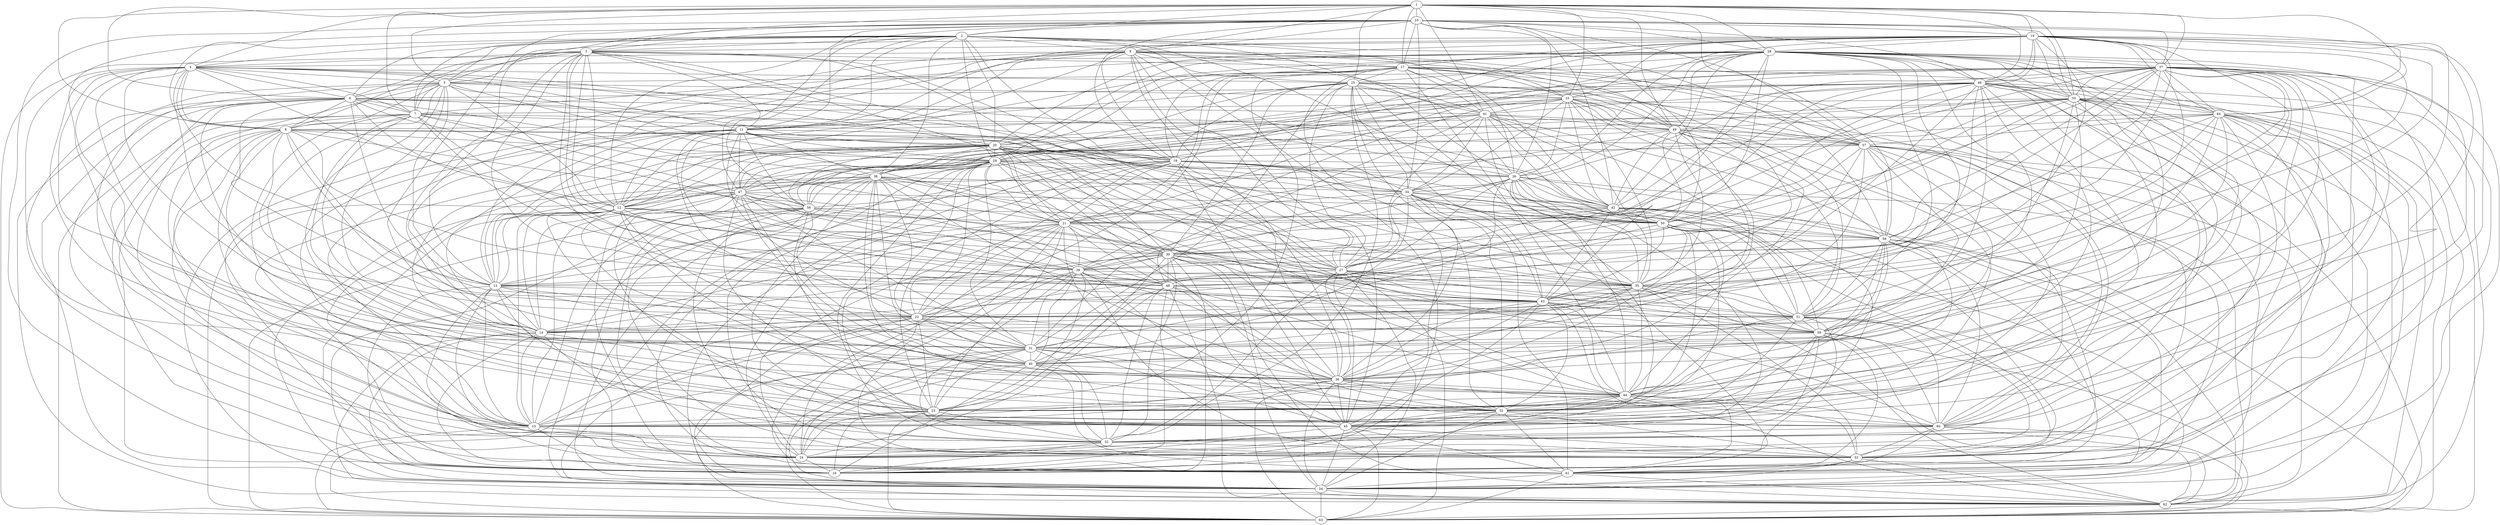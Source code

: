 graph {
  1 -- 10;
  1 -- 19;
  1 -- 28;
  1 -- 37;
  1 -- 46;
  1 -- 55;
  1 -- 64;
  1 -- 2;
  1 -- 3;
  1 -- 4;
  1 -- 5;
  1 -- 6;
  1 -- 7;
  1 -- 8;
  1 -- 9;
  1 -- 17;
  1 -- 25;
  1 -- 33;
  1 -- 41;
  1 -- 49;
  1 -- 57;
  10 -- 2;
  10 -- 3;
  10 -- 9;
  10 -- 19;
  10 -- 28;
  10 -- 37;
  10 -- 46;
  10 -- 55;
  10 -- 64;
  10 -- 17;
  10 -- 11;
  10 -- 12;
  10 -- 13;
  10 -- 14;
  10 -- 15;
  10 -- 16;
  10 -- 18;
  10 -- 26;
  10 -- 34;
  10 -- 42;
  10 -- 50;
  10 -- 58;
  19 -- 3;
  19 -- 5;
  19 -- 11;
  19 -- 12;
  19 -- 17;
  19 -- 18;
  19 -- 28;
  19 -- 37;
  19 -- 46;
  19 -- 55;
  19 -- 64;
  19 -- 26;
  19 -- 33;
  19 -- 20;
  19 -- 21;
  19 -- 22;
  19 -- 23;
  19 -- 24;
  19 -- 27;
  19 -- 35;
  19 -- 43;
  19 -- 51;
  19 -- 59;
  28 -- 4;
  28 -- 7;
  28 -- 12;
  28 -- 14;
  28 -- 20;
  28 -- 21;
  28 -- 25;
  28 -- 26;
  28 -- 27;
  28 -- 37;
  28 -- 46;
  28 -- 55;
  28 -- 64;
  28 -- 35;
  28 -- 42;
  28 -- 49;
  28 -- 29;
  28 -- 30;
  28 -- 31;
  28 -- 32;
  28 -- 36;
  28 -- 44;
  28 -- 52;
  28 -- 60;
  37 -- 5;
  37 -- 13;
  37 -- 16;
  37 -- 21;
  37 -- 23;
  37 -- 29;
  37 -- 30;
  37 -- 33;
  37 -- 34;
  37 -- 35;
  37 -- 36;
  37 -- 46;
  37 -- 55;
  37 -- 64;
  37 -- 44;
  37 -- 51;
  37 -- 58;
  37 -- 38;
  37 -- 39;
  37 -- 40;
  37 -- 45;
  37 -- 53;
  37 -- 61;
  46 -- 6;
  46 -- 14;
  46 -- 22;
  46 -- 30;
  46 -- 32;
  46 -- 38;
  46 -- 39;
  46 -- 41;
  46 -- 42;
  46 -- 43;
  46 -- 44;
  46 -- 45;
  46 -- 55;
  46 -- 64;
  46 -- 53;
  46 -- 60;
  46 -- 47;
  46 -- 48;
  46 -- 54;
  46 -- 62;
  55 -- 7;
  55 -- 15;
  55 -- 23;
  55 -- 31;
  55 -- 39;
  55 -- 47;
  55 -- 48;
  55 -- 49;
  55 -- 50;
  55 -- 51;
  55 -- 52;
  55 -- 53;
  55 -- 54;
  55 -- 64;
  55 -- 62;
  55 -- 56;
  55 -- 63;
  64 -- 8;
  64 -- 16;
  64 -- 24;
  64 -- 32;
  64 -- 40;
  64 -- 48;
  64 -- 56;
  64 -- 57;
  64 -- 58;
  64 -- 59;
  64 -- 60;
  64 -- 61;
  64 -- 62;
  64 -- 63;
  2 -- 11;
  2 -- 20;
  2 -- 29;
  2 -- 38;
  2 -- 47;
  2 -- 56;
  2 -- 9;
  2 -- 3;
  2 -- 4;
  2 -- 5;
  2 -- 6;
  2 -- 7;
  2 -- 8;
  2 -- 18;
  2 -- 26;
  2 -- 34;
  2 -- 42;
  2 -- 50;
  2 -- 58;
  3 -- 12;
  3 -- 21;
  3 -- 30;
  3 -- 39;
  3 -- 48;
  3 -- 17;
  3 -- 4;
  3 -- 5;
  3 -- 6;
  3 -- 7;
  3 -- 8;
  3 -- 11;
  3 -- 27;
  3 -- 35;
  3 -- 43;
  3 -- 51;
  3 -- 59;
  4 -- 13;
  4 -- 22;
  4 -- 31;
  4 -- 40;
  4 -- 11;
  4 -- 18;
  4 -- 25;
  4 -- 5;
  4 -- 6;
  4 -- 7;
  4 -- 8;
  4 -- 12;
  4 -- 20;
  4 -- 36;
  4 -- 44;
  4 -- 52;
  4 -- 60;
  5 -- 14;
  5 -- 23;
  5 -- 32;
  5 -- 12;
  5 -- 26;
  5 -- 33;
  5 -- 6;
  5 -- 7;
  5 -- 8;
  5 -- 13;
  5 -- 21;
  5 -- 29;
  5 -- 45;
  5 -- 53;
  5 -- 61;
  6 -- 15;
  6 -- 24;
  6 -- 13;
  6 -- 20;
  6 -- 27;
  6 -- 34;
  6 -- 41;
  6 -- 7;
  6 -- 8;
  6 -- 14;
  6 -- 22;
  6 -- 30;
  6 -- 38;
  6 -- 54;
  6 -- 62;
  7 -- 16;
  7 -- 14;
  7 -- 21;
  7 -- 35;
  7 -- 42;
  7 -- 49;
  7 -- 8;
  7 -- 15;
  7 -- 23;
  7 -- 31;
  7 -- 39;
  7 -- 47;
  7 -- 63;
  8 -- 15;
  8 -- 22;
  8 -- 29;
  8 -- 36;
  8 -- 43;
  8 -- 50;
  8 -- 57;
  8 -- 16;
  8 -- 24;
  8 -- 32;
  8 -- 40;
  8 -- 48;
  8 -- 56;
  9 -- 18;
  9 -- 27;
  9 -- 36;
  9 -- 45;
  9 -- 54;
  9 -- 63;
  9 -- 11;
  9 -- 12;
  9 -- 13;
  9 -- 14;
  9 -- 15;
  9 -- 16;
  9 -- 17;
  9 -- 25;
  9 -- 33;
  9 -- 41;
  9 -- 49;
  9 -- 57;
  17 -- 26;
  17 -- 35;
  17 -- 44;
  17 -- 53;
  17 -- 62;
  17 -- 18;
  17 -- 20;
  17 -- 21;
  17 -- 22;
  17 -- 23;
  17 -- 24;
  17 -- 25;
  17 -- 33;
  17 -- 41;
  17 -- 49;
  17 -- 57;
  25 -- 11;
  25 -- 18;
  25 -- 34;
  25 -- 43;
  25 -- 52;
  25 -- 61;
  25 -- 26;
  25 -- 27;
  25 -- 29;
  25 -- 30;
  25 -- 31;
  25 -- 32;
  25 -- 33;
  25 -- 41;
  25 -- 49;
  25 -- 57;
  33 -- 12;
  33 -- 26;
  33 -- 42;
  33 -- 51;
  33 -- 60;
  33 -- 34;
  33 -- 35;
  33 -- 36;
  33 -- 38;
  33 -- 39;
  33 -- 40;
  33 -- 41;
  33 -- 49;
  33 -- 57;
  41 -- 13;
  41 -- 20;
  41 -- 27;
  41 -- 34;
  41 -- 50;
  41 -- 59;
  41 -- 42;
  41 -- 43;
  41 -- 44;
  41 -- 45;
  41 -- 47;
  41 -- 48;
  41 -- 49;
  41 -- 57;
  49 -- 14;
  49 -- 21;
  49 -- 35;
  49 -- 42;
  49 -- 58;
  49 -- 50;
  49 -- 51;
  49 -- 52;
  49 -- 53;
  49 -- 54;
  49 -- 56;
  49 -- 57;
  57 -- 15;
  57 -- 22;
  57 -- 29;
  57 -- 36;
  57 -- 43;
  57 -- 50;
  57 -- 58;
  57 -- 59;
  57 -- 60;
  57 -- 61;
  57 -- 62;
  57 -- 63;
  11 -- 20;
  11 -- 29;
  11 -- 38;
  11 -- 47;
  11 -- 56;
  11 -- 18;
  11 -- 12;
  11 -- 13;
  11 -- 14;
  11 -- 15;
  11 -- 16;
  11 -- 27;
  11 -- 35;
  11 -- 43;
  11 -- 51;
  11 -- 59;
  20 -- 12;
  20 -- 13;
  20 -- 18;
  20 -- 29;
  20 -- 38;
  20 -- 47;
  20 -- 56;
  20 -- 27;
  20 -- 34;
  20 -- 21;
  20 -- 22;
  20 -- 23;
  20 -- 24;
  20 -- 36;
  20 -- 44;
  20 -- 52;
  20 -- 60;
  29 -- 13;
  29 -- 15;
  29 -- 21;
  29 -- 22;
  29 -- 26;
  29 -- 27;
  29 -- 38;
  29 -- 47;
  29 -- 56;
  29 -- 36;
  29 -- 43;
  29 -- 50;
  29 -- 30;
  29 -- 31;
  29 -- 32;
  29 -- 45;
  29 -- 53;
  29 -- 61;
  38 -- 14;
  38 -- 22;
  38 -- 24;
  38 -- 30;
  38 -- 31;
  38 -- 34;
  38 -- 35;
  38 -- 36;
  38 -- 47;
  38 -- 56;
  38 -- 45;
  38 -- 52;
  38 -- 59;
  38 -- 39;
  38 -- 40;
  38 -- 54;
  38 -- 62;
  47 -- 15;
  47 -- 23;
  47 -- 31;
  47 -- 39;
  47 -- 40;
  47 -- 42;
  47 -- 43;
  47 -- 44;
  47 -- 45;
  47 -- 56;
  47 -- 54;
  47 -- 61;
  47 -- 48;
  47 -- 63;
  56 -- 16;
  56 -- 24;
  56 -- 32;
  56 -- 40;
  56 -- 48;
  56 -- 50;
  56 -- 51;
  56 -- 52;
  56 -- 53;
  56 -- 54;
  56 -- 63;
  18 -- 27;
  18 -- 36;
  18 -- 45;
  18 -- 54;
  18 -- 63;
  18 -- 21;
  18 -- 22;
  18 -- 23;
  18 -- 24;
  18 -- 26;
  18 -- 34;
  18 -- 42;
  18 -- 50;
  18 -- 58;
  26 -- 12;
  26 -- 35;
  26 -- 44;
  26 -- 53;
  26 -- 62;
  26 -- 27;
  26 -- 30;
  26 -- 31;
  26 -- 32;
  26 -- 34;
  26 -- 42;
  26 -- 50;
  26 -- 58;
  34 -- 13;
  34 -- 27;
  34 -- 43;
  34 -- 52;
  34 -- 61;
  34 -- 35;
  34 -- 36;
  34 -- 39;
  34 -- 40;
  34 -- 42;
  34 -- 50;
  34 -- 58;
  42 -- 14;
  42 -- 21;
  42 -- 35;
  42 -- 51;
  42 -- 60;
  42 -- 43;
  42 -- 44;
  42 -- 45;
  42 -- 48;
  42 -- 50;
  42 -- 58;
  50 -- 15;
  50 -- 22;
  50 -- 36;
  50 -- 43;
  50 -- 59;
  50 -- 51;
  50 -- 52;
  50 -- 53;
  50 -- 54;
  50 -- 58;
  58 -- 16;
  58 -- 23;
  58 -- 30;
  58 -- 44;
  58 -- 51;
  58 -- 59;
  58 -- 60;
  58 -- 61;
  58 -- 62;
  58 -- 63;
  12 -- 21;
  12 -- 30;
  12 -- 39;
  12 -- 48;
  12 -- 13;
  12 -- 14;
  12 -- 15;
  12 -- 16;
  12 -- 36;
  12 -- 44;
  12 -- 52;
  12 -- 60;
  21 -- 13;
  21 -- 14;
  21 -- 30;
  21 -- 39;
  21 -- 48;
  21 -- 35;
  21 -- 22;
  21 -- 23;
  21 -- 24;
  21 -- 45;
  21 -- 53;
  21 -- 61;
  30 -- 14;
  30 -- 16;
  30 -- 22;
  30 -- 23;
  30 -- 27;
  30 -- 39;
  30 -- 48;
  30 -- 44;
  30 -- 51;
  30 -- 31;
  30 -- 32;
  30 -- 54;
  30 -- 62;
  39 -- 15;
  39 -- 23;
  39 -- 31;
  39 -- 32;
  39 -- 35;
  39 -- 36;
  39 -- 48;
  39 -- 53;
  39 -- 60;
  39 -- 40;
  39 -- 63;
  48 -- 16;
  48 -- 24;
  48 -- 32;
  48 -- 40;
  48 -- 43;
  48 -- 44;
  48 -- 45;
  48 -- 62;
  27 -- 13;
  27 -- 36;
  27 -- 45;
  27 -- 54;
  27 -- 63;
  27 -- 31;
  27 -- 32;
  27 -- 35;
  27 -- 43;
  27 -- 51;
  27 -- 59;
  35 -- 14;
  35 -- 44;
  35 -- 53;
  35 -- 62;
  35 -- 36;
  35 -- 40;
  35 -- 43;
  35 -- 51;
  35 -- 59;
  43 -- 15;
  43 -- 22;
  43 -- 36;
  43 -- 52;
  43 -- 61;
  43 -- 44;
  43 -- 45;
  43 -- 51;
  43 -- 59;
  51 -- 16;
  51 -- 23;
  51 -- 44;
  51 -- 60;
  51 -- 52;
  51 -- 53;
  51 -- 54;
  51 -- 59;
  59 -- 24;
  59 -- 31;
  59 -- 45;
  59 -- 52;
  59 -- 60;
  59 -- 61;
  59 -- 62;
  59 -- 63;
  13 -- 22;
  13 -- 31;
  13 -- 40;
  13 -- 14;
  13 -- 15;
  13 -- 16;
  13 -- 45;
  13 -- 53;
  13 -- 61;
  22 -- 14;
  22 -- 15;
  22 -- 31;
  22 -- 40;
  22 -- 36;
  22 -- 23;
  22 -- 24;
  22 -- 54;
  22 -- 62;
  31 -- 15;
  31 -- 23;
  31 -- 24;
  31 -- 40;
  31 -- 45;
  31 -- 52;
  31 -- 32;
  31 -- 63;
  40 -- 16;
  40 -- 24;
  40 -- 32;
  40 -- 36;
  40 -- 54;
  40 -- 61;
  36 -- 15;
  36 -- 45;
  36 -- 54;
  36 -- 63;
  36 -- 44;
  36 -- 52;
  36 -- 60;
  44 -- 16;
  44 -- 23;
  44 -- 53;
  44 -- 62;
  44 -- 45;
  44 -- 52;
  44 -- 60;
  52 -- 24;
  52 -- 45;
  52 -- 61;
  52 -- 53;
  52 -- 54;
  52 -- 60;
  60 -- 32;
  60 -- 53;
  60 -- 61;
  60 -- 62;
  60 -- 63;
  14 -- 23;
  14 -- 32;
  14 -- 15;
  14 -- 16;
  14 -- 54;
  14 -- 62;
  23 -- 15;
  23 -- 16;
  23 -- 32;
  23 -- 24;
  23 -- 63;
  32 -- 16;
  32 -- 24;
  32 -- 53;
  45 -- 24;
  45 -- 54;
  45 -- 63;
  45 -- 53;
  45 -- 61;
  53 -- 62;
  53 -- 54;
  53 -- 61;
  61 -- 54;
  61 -- 62;
  61 -- 63;
  15 -- 24;
  15 -- 16;
  15 -- 63;
  24 -- 16;
  54 -- 63;
  54 -- 62;
  62 -- 63;
}
